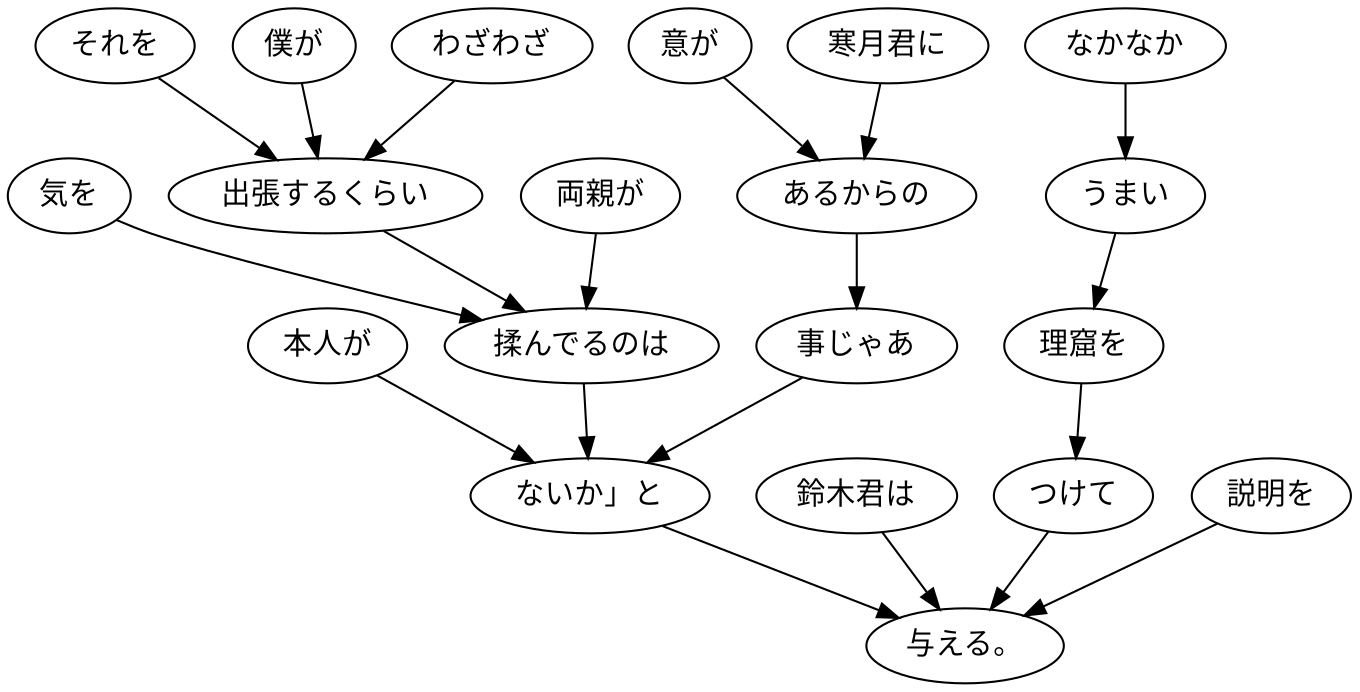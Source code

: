 digraph graph2426 {
	node0 [label="それを"];
	node1 [label="僕が"];
	node2 [label="わざわざ"];
	node3 [label="出張するくらい"];
	node4 [label="両親が"];
	node5 [label="気を"];
	node6 [label="揉んでるのは"];
	node7 [label="本人が"];
	node8 [label="寒月君に"];
	node9 [label="意が"];
	node10 [label="あるからの"];
	node11 [label="事じゃあ"];
	node12 [label="ないか」と"];
	node13 [label="鈴木君は"];
	node14 [label="なかなか"];
	node15 [label="うまい"];
	node16 [label="理窟を"];
	node17 [label="つけて"];
	node18 [label="説明を"];
	node19 [label="与える。"];
	node0 -> node3;
	node1 -> node3;
	node2 -> node3;
	node3 -> node6;
	node4 -> node6;
	node5 -> node6;
	node6 -> node12;
	node7 -> node12;
	node8 -> node10;
	node9 -> node10;
	node10 -> node11;
	node11 -> node12;
	node12 -> node19;
	node13 -> node19;
	node14 -> node15;
	node15 -> node16;
	node16 -> node17;
	node17 -> node19;
	node18 -> node19;
}
